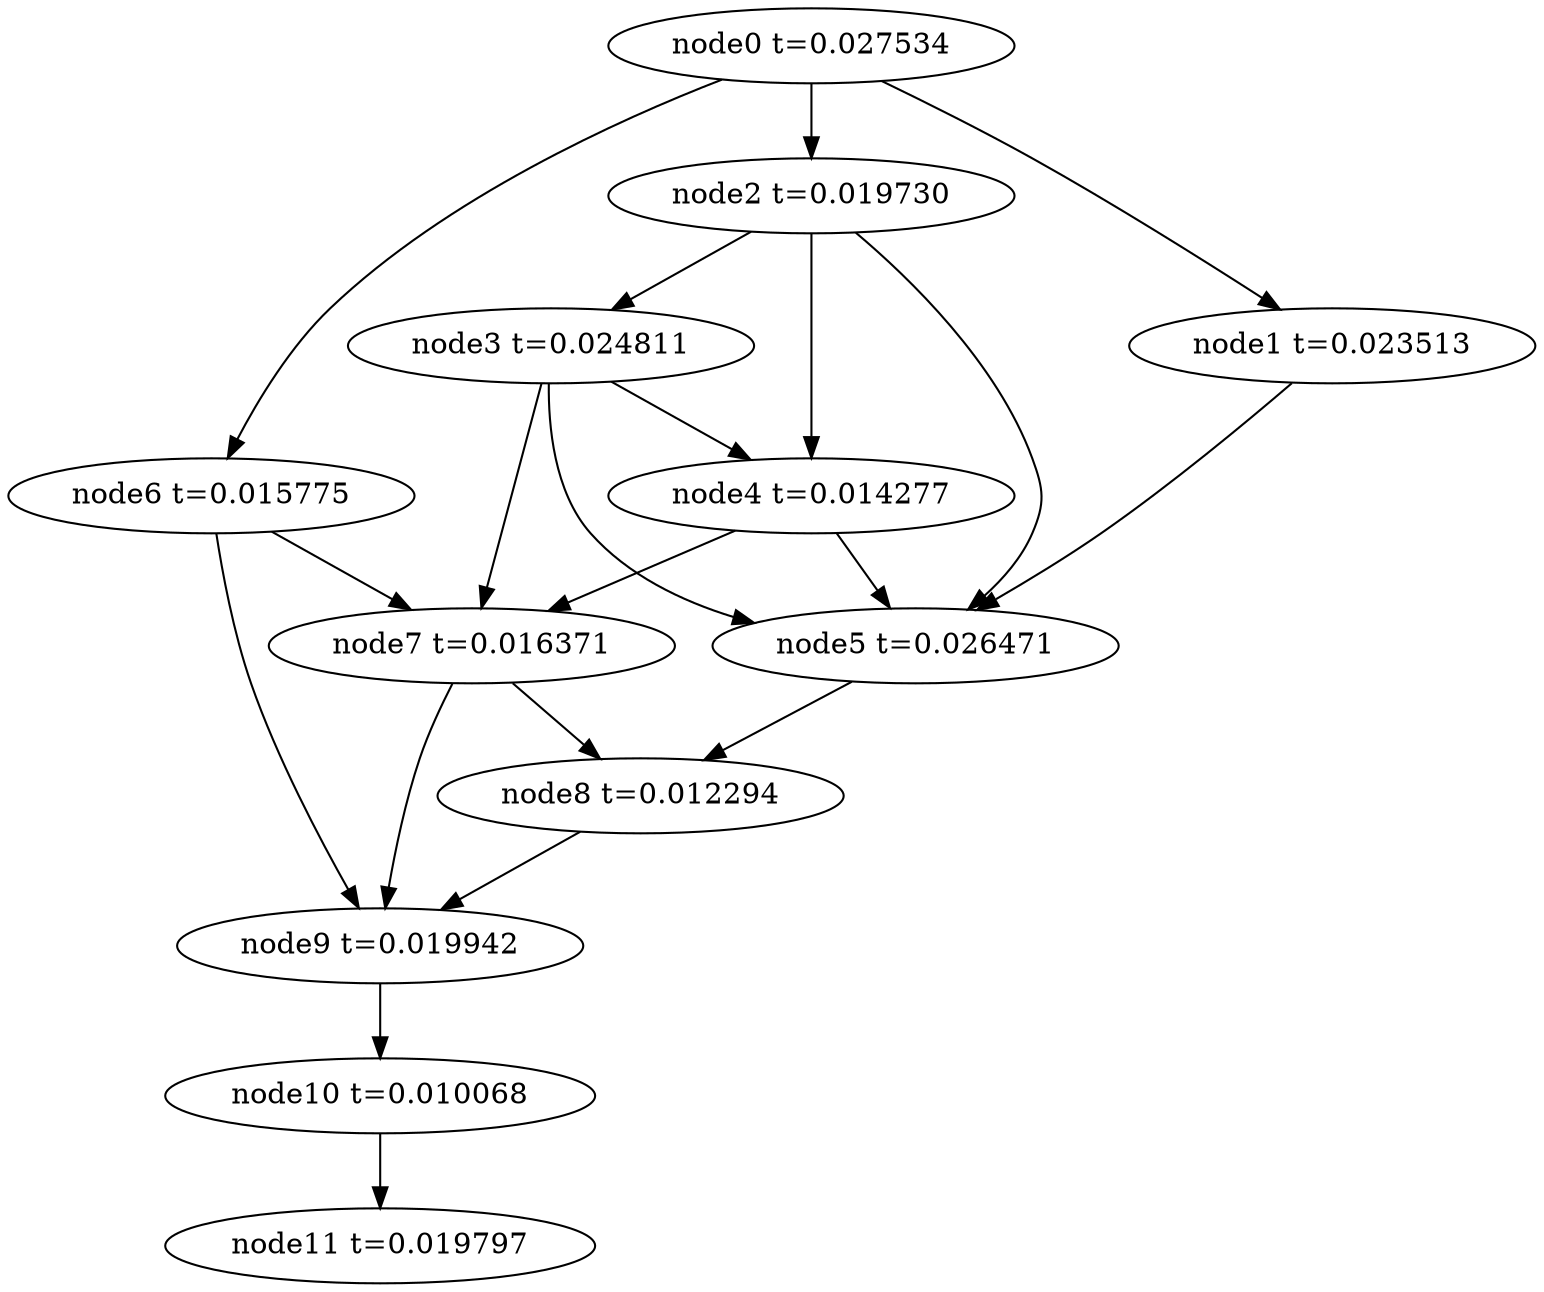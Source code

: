 digraph g{
	node11[label="node11 t=0.019797"]
	node10 -> node11
	node10[label="node10 t=0.010068"];
	node9 -> node10
	node9[label="node9 t=0.019942"];
	node8 -> node9
	node8[label="node8 t=0.012294"];
	node7 -> node9
	node7 -> node8
	node7[label="node7 t=0.016371"];
	node6 -> node9
	node6 -> node7
	node6[label="node6 t=0.015775"];
	node5 -> node8
	node5[label="node5 t=0.026471"];
	node4 -> node7
	node4 -> node5
	node4[label="node4 t=0.014277"];
	node3 -> node7
	node3 -> node5
	node3 -> node4
	node3[label="node3 t=0.024811"];
	node2 -> node5
	node2 -> node4
	node2 -> node3
	node2[label="node2 t=0.019730"];
	node1 -> node5
	node1[label="node1 t=0.023513"];
	node0 -> node6
	node0 -> node2
	node0 -> node1
	node0[label="node0 t=0.027534"];
}
